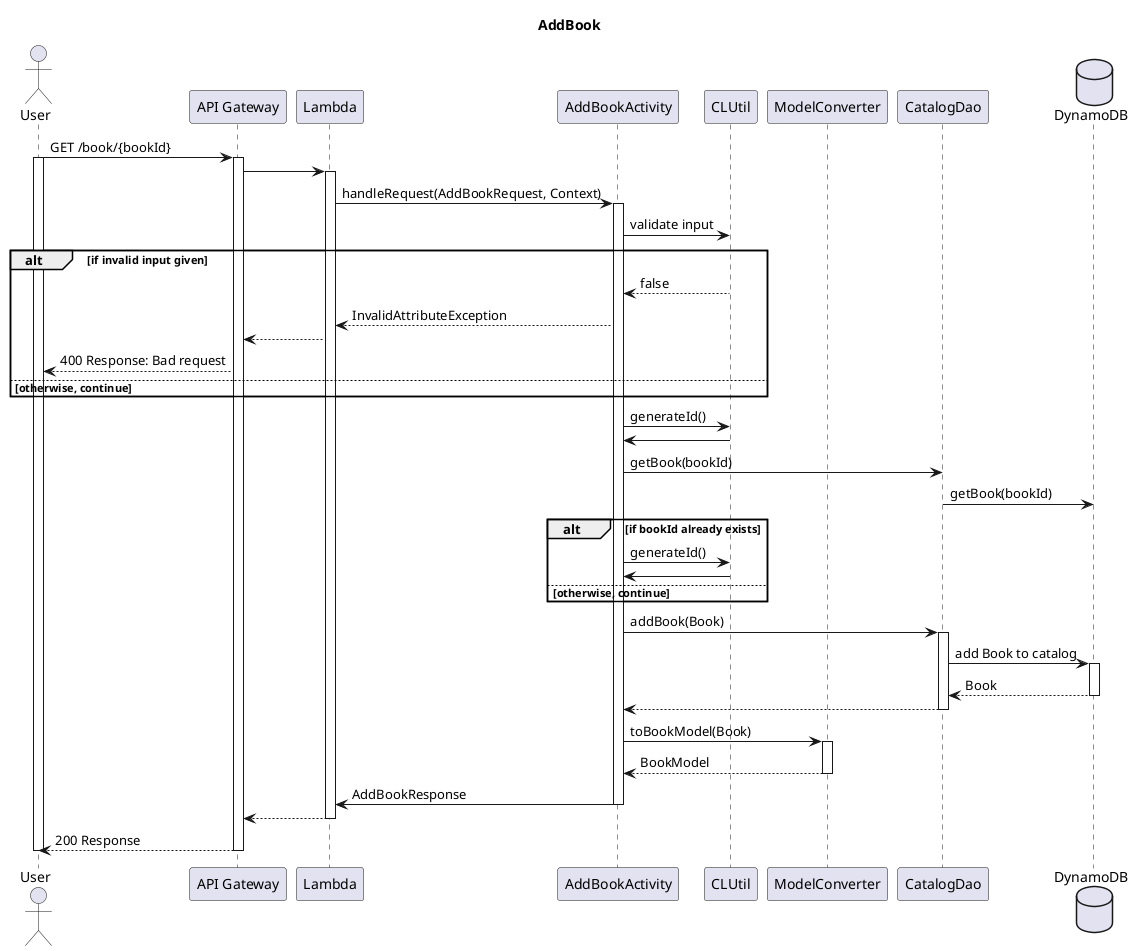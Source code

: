 @startuml
title AddBook

actor User
participant "API Gateway" as APIGateway
participant Lambda
participant AddBookActivity
participant CLUtil
participant ModelConverter
participant CatalogDao
database DynamoDB

User -> APIGateway: GET /book/{bookId}
activate User
activate APIGateway
APIGateway -> Lambda
activate Lambda
Lambda -> AddBookActivity: handleRequest(AddBookRequest, Context)
activate AddBookActivity

AddBookActivity -> CLUtil: validate input


alt if invalid input given
    AddBookActivity <-- CLUtil: false
    Lambda <-- AddBookActivity: InvalidAttributeException
    APIGateway <-- Lambda
    User <-- APIGateway: 400 Response: Bad request
    else otherwise, continue
    end
AddBookActivity -> CLUtil: generateId()

CLUtil -> AddBookActivity

AddBookActivity -> CatalogDao: getBook(bookId)
CatalogDao -> DynamoDB: getBook(bookId)
alt if bookId already exists
    AddBookActivity -> CLUtil: generateId()
    CLUtil -> AddBookActivity
    else otherwise, continue
    end

AddBookActivity -> CatalogDao: addBook(Book)
activate CatalogDao
CatalogDao -> DynamoDB: add Book to catalog
activate DynamoDB



CatalogDao <-- DynamoDB: Book
deactivate DynamoDB
AddBookActivity <-- CatalogDao
deactivate CatalogDao
AddBookActivity -> ModelConverter: toBookModel(Book)
activate ModelConverter
AddBookActivity <-- ModelConverter: BookModel
deactivate ModelConverter
AddBookActivity -> Lambda: AddBookResponse
deactivate AddBookActivity

APIGateway <-- Lambda
deactivate Lambda
User <-- APIGateway: 200 Response
deactivate APIGateway
deactivate User
@enduml